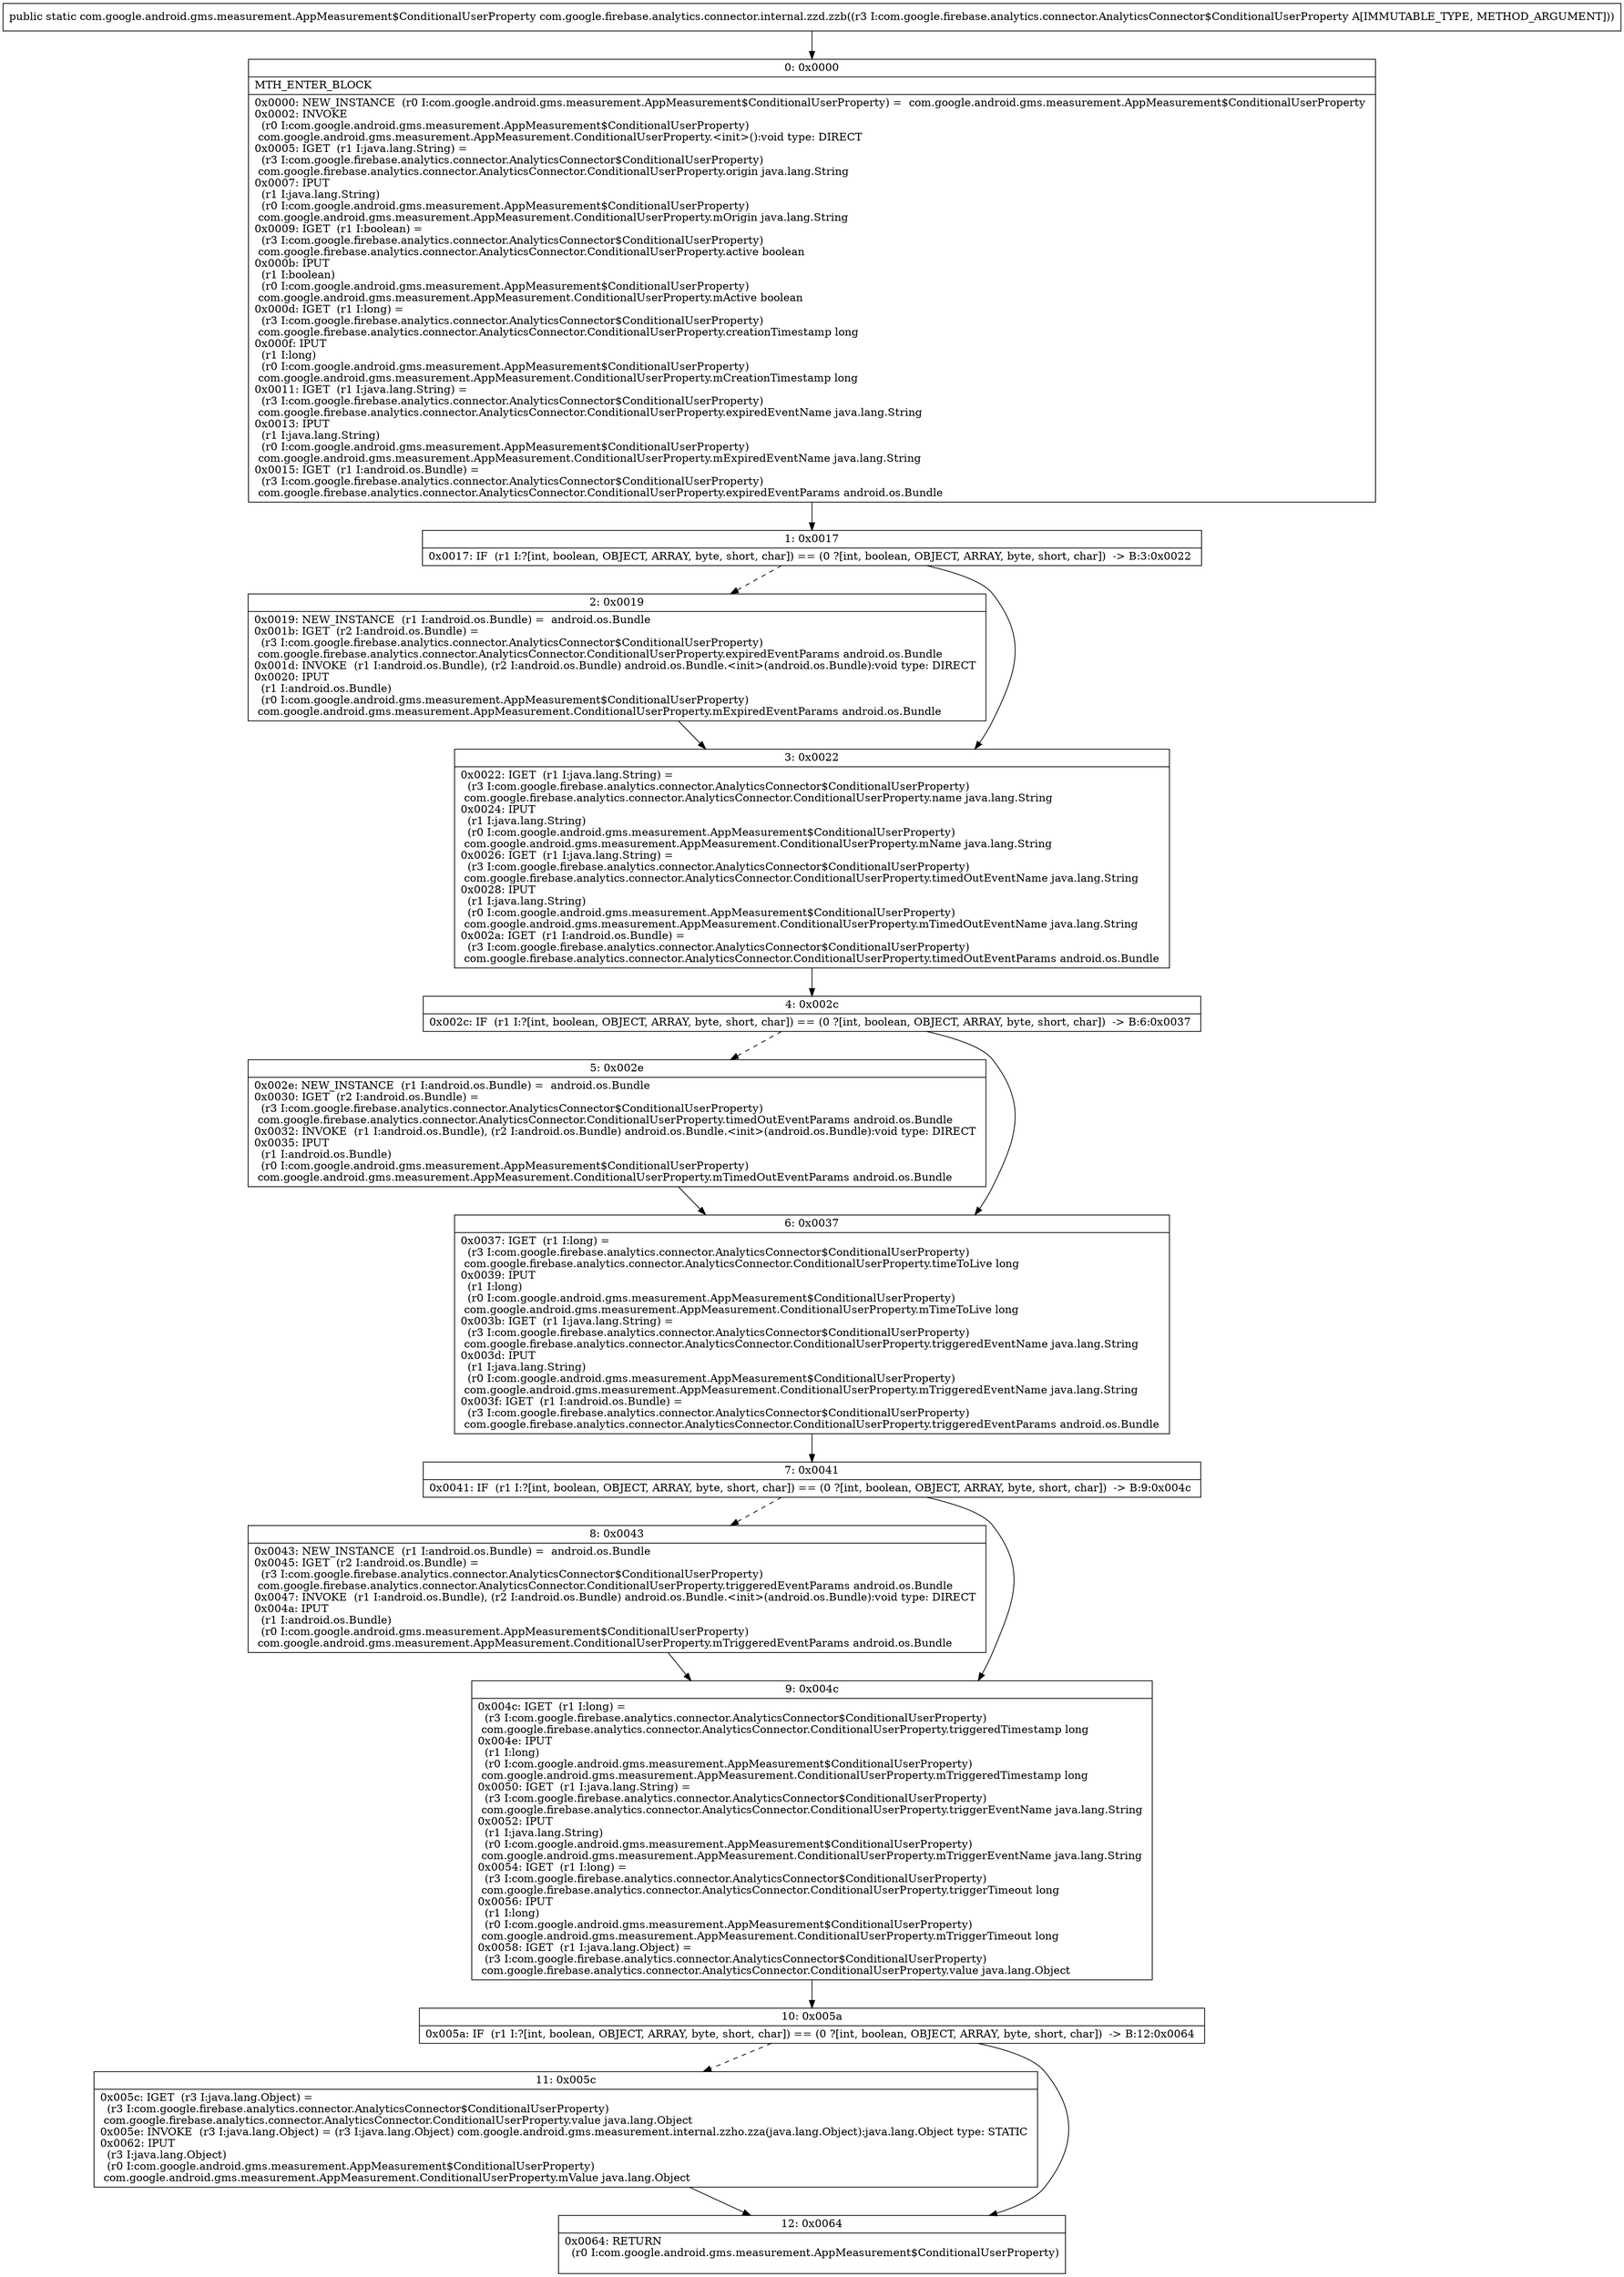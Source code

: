 digraph "CFG forcom.google.firebase.analytics.connector.internal.zzd.zzb(Lcom\/google\/firebase\/analytics\/connector\/AnalyticsConnector$ConditionalUserProperty;)Lcom\/google\/android\/gms\/measurement\/AppMeasurement$ConditionalUserProperty;" {
Node_0 [shape=record,label="{0\:\ 0x0000|MTH_ENTER_BLOCK\l|0x0000: NEW_INSTANCE  (r0 I:com.google.android.gms.measurement.AppMeasurement$ConditionalUserProperty) =  com.google.android.gms.measurement.AppMeasurement$ConditionalUserProperty \l0x0002: INVOKE  \l  (r0 I:com.google.android.gms.measurement.AppMeasurement$ConditionalUserProperty)\l com.google.android.gms.measurement.AppMeasurement.ConditionalUserProperty.\<init\>():void type: DIRECT \l0x0005: IGET  (r1 I:java.lang.String) = \l  (r3 I:com.google.firebase.analytics.connector.AnalyticsConnector$ConditionalUserProperty)\l com.google.firebase.analytics.connector.AnalyticsConnector.ConditionalUserProperty.origin java.lang.String \l0x0007: IPUT  \l  (r1 I:java.lang.String)\l  (r0 I:com.google.android.gms.measurement.AppMeasurement$ConditionalUserProperty)\l com.google.android.gms.measurement.AppMeasurement.ConditionalUserProperty.mOrigin java.lang.String \l0x0009: IGET  (r1 I:boolean) = \l  (r3 I:com.google.firebase.analytics.connector.AnalyticsConnector$ConditionalUserProperty)\l com.google.firebase.analytics.connector.AnalyticsConnector.ConditionalUserProperty.active boolean \l0x000b: IPUT  \l  (r1 I:boolean)\l  (r0 I:com.google.android.gms.measurement.AppMeasurement$ConditionalUserProperty)\l com.google.android.gms.measurement.AppMeasurement.ConditionalUserProperty.mActive boolean \l0x000d: IGET  (r1 I:long) = \l  (r3 I:com.google.firebase.analytics.connector.AnalyticsConnector$ConditionalUserProperty)\l com.google.firebase.analytics.connector.AnalyticsConnector.ConditionalUserProperty.creationTimestamp long \l0x000f: IPUT  \l  (r1 I:long)\l  (r0 I:com.google.android.gms.measurement.AppMeasurement$ConditionalUserProperty)\l com.google.android.gms.measurement.AppMeasurement.ConditionalUserProperty.mCreationTimestamp long \l0x0011: IGET  (r1 I:java.lang.String) = \l  (r3 I:com.google.firebase.analytics.connector.AnalyticsConnector$ConditionalUserProperty)\l com.google.firebase.analytics.connector.AnalyticsConnector.ConditionalUserProperty.expiredEventName java.lang.String \l0x0013: IPUT  \l  (r1 I:java.lang.String)\l  (r0 I:com.google.android.gms.measurement.AppMeasurement$ConditionalUserProperty)\l com.google.android.gms.measurement.AppMeasurement.ConditionalUserProperty.mExpiredEventName java.lang.String \l0x0015: IGET  (r1 I:android.os.Bundle) = \l  (r3 I:com.google.firebase.analytics.connector.AnalyticsConnector$ConditionalUserProperty)\l com.google.firebase.analytics.connector.AnalyticsConnector.ConditionalUserProperty.expiredEventParams android.os.Bundle \l}"];
Node_1 [shape=record,label="{1\:\ 0x0017|0x0017: IF  (r1 I:?[int, boolean, OBJECT, ARRAY, byte, short, char]) == (0 ?[int, boolean, OBJECT, ARRAY, byte, short, char])  \-\> B:3:0x0022 \l}"];
Node_2 [shape=record,label="{2\:\ 0x0019|0x0019: NEW_INSTANCE  (r1 I:android.os.Bundle) =  android.os.Bundle \l0x001b: IGET  (r2 I:android.os.Bundle) = \l  (r3 I:com.google.firebase.analytics.connector.AnalyticsConnector$ConditionalUserProperty)\l com.google.firebase.analytics.connector.AnalyticsConnector.ConditionalUserProperty.expiredEventParams android.os.Bundle \l0x001d: INVOKE  (r1 I:android.os.Bundle), (r2 I:android.os.Bundle) android.os.Bundle.\<init\>(android.os.Bundle):void type: DIRECT \l0x0020: IPUT  \l  (r1 I:android.os.Bundle)\l  (r0 I:com.google.android.gms.measurement.AppMeasurement$ConditionalUserProperty)\l com.google.android.gms.measurement.AppMeasurement.ConditionalUserProperty.mExpiredEventParams android.os.Bundle \l}"];
Node_3 [shape=record,label="{3\:\ 0x0022|0x0022: IGET  (r1 I:java.lang.String) = \l  (r3 I:com.google.firebase.analytics.connector.AnalyticsConnector$ConditionalUserProperty)\l com.google.firebase.analytics.connector.AnalyticsConnector.ConditionalUserProperty.name java.lang.String \l0x0024: IPUT  \l  (r1 I:java.lang.String)\l  (r0 I:com.google.android.gms.measurement.AppMeasurement$ConditionalUserProperty)\l com.google.android.gms.measurement.AppMeasurement.ConditionalUserProperty.mName java.lang.String \l0x0026: IGET  (r1 I:java.lang.String) = \l  (r3 I:com.google.firebase.analytics.connector.AnalyticsConnector$ConditionalUserProperty)\l com.google.firebase.analytics.connector.AnalyticsConnector.ConditionalUserProperty.timedOutEventName java.lang.String \l0x0028: IPUT  \l  (r1 I:java.lang.String)\l  (r0 I:com.google.android.gms.measurement.AppMeasurement$ConditionalUserProperty)\l com.google.android.gms.measurement.AppMeasurement.ConditionalUserProperty.mTimedOutEventName java.lang.String \l0x002a: IGET  (r1 I:android.os.Bundle) = \l  (r3 I:com.google.firebase.analytics.connector.AnalyticsConnector$ConditionalUserProperty)\l com.google.firebase.analytics.connector.AnalyticsConnector.ConditionalUserProperty.timedOutEventParams android.os.Bundle \l}"];
Node_4 [shape=record,label="{4\:\ 0x002c|0x002c: IF  (r1 I:?[int, boolean, OBJECT, ARRAY, byte, short, char]) == (0 ?[int, boolean, OBJECT, ARRAY, byte, short, char])  \-\> B:6:0x0037 \l}"];
Node_5 [shape=record,label="{5\:\ 0x002e|0x002e: NEW_INSTANCE  (r1 I:android.os.Bundle) =  android.os.Bundle \l0x0030: IGET  (r2 I:android.os.Bundle) = \l  (r3 I:com.google.firebase.analytics.connector.AnalyticsConnector$ConditionalUserProperty)\l com.google.firebase.analytics.connector.AnalyticsConnector.ConditionalUserProperty.timedOutEventParams android.os.Bundle \l0x0032: INVOKE  (r1 I:android.os.Bundle), (r2 I:android.os.Bundle) android.os.Bundle.\<init\>(android.os.Bundle):void type: DIRECT \l0x0035: IPUT  \l  (r1 I:android.os.Bundle)\l  (r0 I:com.google.android.gms.measurement.AppMeasurement$ConditionalUserProperty)\l com.google.android.gms.measurement.AppMeasurement.ConditionalUserProperty.mTimedOutEventParams android.os.Bundle \l}"];
Node_6 [shape=record,label="{6\:\ 0x0037|0x0037: IGET  (r1 I:long) = \l  (r3 I:com.google.firebase.analytics.connector.AnalyticsConnector$ConditionalUserProperty)\l com.google.firebase.analytics.connector.AnalyticsConnector.ConditionalUserProperty.timeToLive long \l0x0039: IPUT  \l  (r1 I:long)\l  (r0 I:com.google.android.gms.measurement.AppMeasurement$ConditionalUserProperty)\l com.google.android.gms.measurement.AppMeasurement.ConditionalUserProperty.mTimeToLive long \l0x003b: IGET  (r1 I:java.lang.String) = \l  (r3 I:com.google.firebase.analytics.connector.AnalyticsConnector$ConditionalUserProperty)\l com.google.firebase.analytics.connector.AnalyticsConnector.ConditionalUserProperty.triggeredEventName java.lang.String \l0x003d: IPUT  \l  (r1 I:java.lang.String)\l  (r0 I:com.google.android.gms.measurement.AppMeasurement$ConditionalUserProperty)\l com.google.android.gms.measurement.AppMeasurement.ConditionalUserProperty.mTriggeredEventName java.lang.String \l0x003f: IGET  (r1 I:android.os.Bundle) = \l  (r3 I:com.google.firebase.analytics.connector.AnalyticsConnector$ConditionalUserProperty)\l com.google.firebase.analytics.connector.AnalyticsConnector.ConditionalUserProperty.triggeredEventParams android.os.Bundle \l}"];
Node_7 [shape=record,label="{7\:\ 0x0041|0x0041: IF  (r1 I:?[int, boolean, OBJECT, ARRAY, byte, short, char]) == (0 ?[int, boolean, OBJECT, ARRAY, byte, short, char])  \-\> B:9:0x004c \l}"];
Node_8 [shape=record,label="{8\:\ 0x0043|0x0043: NEW_INSTANCE  (r1 I:android.os.Bundle) =  android.os.Bundle \l0x0045: IGET  (r2 I:android.os.Bundle) = \l  (r3 I:com.google.firebase.analytics.connector.AnalyticsConnector$ConditionalUserProperty)\l com.google.firebase.analytics.connector.AnalyticsConnector.ConditionalUserProperty.triggeredEventParams android.os.Bundle \l0x0047: INVOKE  (r1 I:android.os.Bundle), (r2 I:android.os.Bundle) android.os.Bundle.\<init\>(android.os.Bundle):void type: DIRECT \l0x004a: IPUT  \l  (r1 I:android.os.Bundle)\l  (r0 I:com.google.android.gms.measurement.AppMeasurement$ConditionalUserProperty)\l com.google.android.gms.measurement.AppMeasurement.ConditionalUserProperty.mTriggeredEventParams android.os.Bundle \l}"];
Node_9 [shape=record,label="{9\:\ 0x004c|0x004c: IGET  (r1 I:long) = \l  (r3 I:com.google.firebase.analytics.connector.AnalyticsConnector$ConditionalUserProperty)\l com.google.firebase.analytics.connector.AnalyticsConnector.ConditionalUserProperty.triggeredTimestamp long \l0x004e: IPUT  \l  (r1 I:long)\l  (r0 I:com.google.android.gms.measurement.AppMeasurement$ConditionalUserProperty)\l com.google.android.gms.measurement.AppMeasurement.ConditionalUserProperty.mTriggeredTimestamp long \l0x0050: IGET  (r1 I:java.lang.String) = \l  (r3 I:com.google.firebase.analytics.connector.AnalyticsConnector$ConditionalUserProperty)\l com.google.firebase.analytics.connector.AnalyticsConnector.ConditionalUserProperty.triggerEventName java.lang.String \l0x0052: IPUT  \l  (r1 I:java.lang.String)\l  (r0 I:com.google.android.gms.measurement.AppMeasurement$ConditionalUserProperty)\l com.google.android.gms.measurement.AppMeasurement.ConditionalUserProperty.mTriggerEventName java.lang.String \l0x0054: IGET  (r1 I:long) = \l  (r3 I:com.google.firebase.analytics.connector.AnalyticsConnector$ConditionalUserProperty)\l com.google.firebase.analytics.connector.AnalyticsConnector.ConditionalUserProperty.triggerTimeout long \l0x0056: IPUT  \l  (r1 I:long)\l  (r0 I:com.google.android.gms.measurement.AppMeasurement$ConditionalUserProperty)\l com.google.android.gms.measurement.AppMeasurement.ConditionalUserProperty.mTriggerTimeout long \l0x0058: IGET  (r1 I:java.lang.Object) = \l  (r3 I:com.google.firebase.analytics.connector.AnalyticsConnector$ConditionalUserProperty)\l com.google.firebase.analytics.connector.AnalyticsConnector.ConditionalUserProperty.value java.lang.Object \l}"];
Node_10 [shape=record,label="{10\:\ 0x005a|0x005a: IF  (r1 I:?[int, boolean, OBJECT, ARRAY, byte, short, char]) == (0 ?[int, boolean, OBJECT, ARRAY, byte, short, char])  \-\> B:12:0x0064 \l}"];
Node_11 [shape=record,label="{11\:\ 0x005c|0x005c: IGET  (r3 I:java.lang.Object) = \l  (r3 I:com.google.firebase.analytics.connector.AnalyticsConnector$ConditionalUserProperty)\l com.google.firebase.analytics.connector.AnalyticsConnector.ConditionalUserProperty.value java.lang.Object \l0x005e: INVOKE  (r3 I:java.lang.Object) = (r3 I:java.lang.Object) com.google.android.gms.measurement.internal.zzho.zza(java.lang.Object):java.lang.Object type: STATIC \l0x0062: IPUT  \l  (r3 I:java.lang.Object)\l  (r0 I:com.google.android.gms.measurement.AppMeasurement$ConditionalUserProperty)\l com.google.android.gms.measurement.AppMeasurement.ConditionalUserProperty.mValue java.lang.Object \l}"];
Node_12 [shape=record,label="{12\:\ 0x0064|0x0064: RETURN  \l  (r0 I:com.google.android.gms.measurement.AppMeasurement$ConditionalUserProperty)\l \l}"];
MethodNode[shape=record,label="{public static com.google.android.gms.measurement.AppMeasurement$ConditionalUserProperty com.google.firebase.analytics.connector.internal.zzd.zzb((r3 I:com.google.firebase.analytics.connector.AnalyticsConnector$ConditionalUserProperty A[IMMUTABLE_TYPE, METHOD_ARGUMENT])) }"];
MethodNode -> Node_0;
Node_0 -> Node_1;
Node_1 -> Node_2[style=dashed];
Node_1 -> Node_3;
Node_2 -> Node_3;
Node_3 -> Node_4;
Node_4 -> Node_5[style=dashed];
Node_4 -> Node_6;
Node_5 -> Node_6;
Node_6 -> Node_7;
Node_7 -> Node_8[style=dashed];
Node_7 -> Node_9;
Node_8 -> Node_9;
Node_9 -> Node_10;
Node_10 -> Node_11[style=dashed];
Node_10 -> Node_12;
Node_11 -> Node_12;
}

